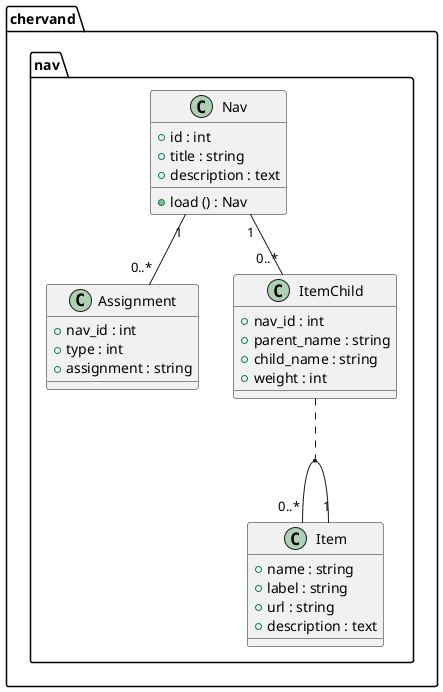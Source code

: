 @startuml

namespace chervand.nav {

    class Nav {
        + id : int
        + title : string
        + description : text
        + load () : Nav
    }

    class Assignment {
        + nav_id : int
        + type : int
        + assignment : string
    }

    class Item {
        + name : string
        + label : string
        + url : string
        + description : text
    }

    class ItemChild {
        + nav_id : int
        + parent_name : string
        + child_name : string
        + weight : int
    }

    Nav  "1" -- "0..*" Assignment
    Nav  "1" -- "0..*" ItemChild
    Item  "1" -- "0..*"  Item
    ItemChild .. (Item, Item)

}

@enduml